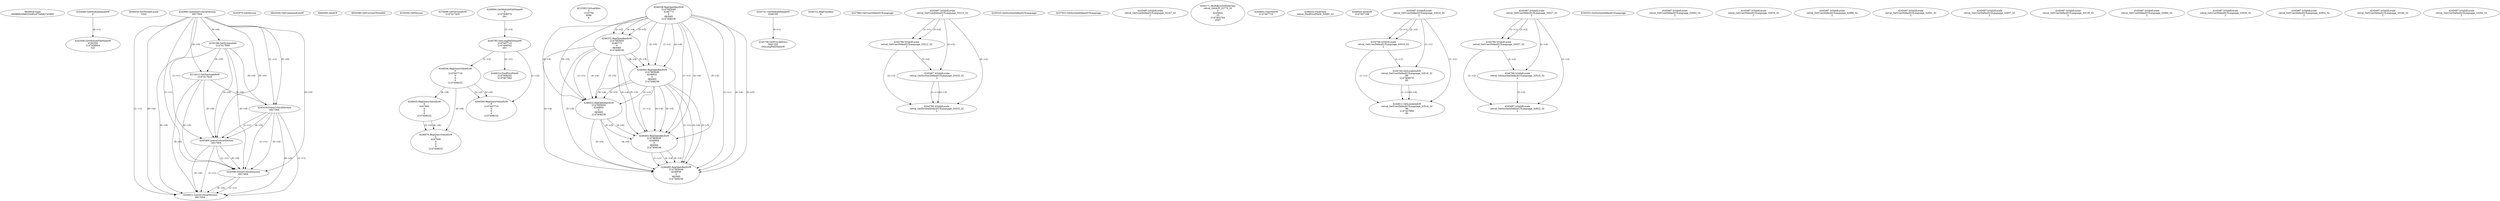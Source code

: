 // Global SCDG with merge call
digraph {
	0 [label="6850628.main
0008fdfc59d62544fccd754b827a3800"]
	1 [label="4254480.GetModuleHandleW
0"]
	2 [label="6844434.SetThreadLocale
1024"]
	3 [label="4243965.InitializeCriticalSection
6917004"]
	4 [label="4243979.GetVersion
"]
	5 [label="4250188.GetSystemInfo
2147417660"]
	3 -> 5 [label="(0-->0)"]
	6 [label="6844540.GetCommandLineW
"]
	7 [label="4214413.GetStartupInfoW
2147417624"]
	3 -> 7 [label="(0-->0)"]
	5 -> 7 [label="(0-->0)"]
	8 [label="6844560.GetACP
"]
	9 [label="6844580.GetCurrentThreadId
"]
	10 [label="4250204.GetVersion
"]
	11 [label="4276690.GetVersionExW
2147417420"]
	12 [label="4243306.GetModuleFileNameW
4194304
2147408904
522"]
	1 -> 12 [label="(0-->1)"]
	13 [label="4248064.GetModuleFileNameW
0
2147408370
261"]
	14 [label="4215383.VirtualAlloc
0
1310704
4096
4"]
	15 [label="4246338.RegOpenKeyExW
2147483649
4246772
0
983065
2147408236"]
	16 [label="4245741.GetModuleHandleW
4246160"]
	17 [label="4245758.GetProcAddress
9441320
GetLongPathNameW"]
	16 -> 17 [label="(0-->1)"]
	18 [label="4245785.GetLongPathNameW
2147407710
2147406542
261"]
	13 -> 18 [label="(3-->3)"]
	19 [label="4246556.RegQueryValueExW
0
2147407710
0
0
0
2147408232"]
	18 -> 19 [label="(1-->2)"]
	20 [label="4246635.RegQueryValueExW
0
4247000
0
0
0
2147408232"]
	19 -> 20 [label="(6-->6)"]
	21 [label="4246722.RegCloseKey
0"]
	22 [label="4247883.GetUserDefaultUILanguage
"]
	23 [label="4245418.EnterCriticalSection
6917004"]
	3 -> 23 [label="(1-->1)"]
	3 -> 23 [label="(0-->0)"]
	5 -> 23 [label="(0-->0)"]
	7 -> 23 [label="(0-->0)"]
	24 [label="4245469.LeaveCriticalSection
6917004"]
	3 -> 24 [label="(1-->1)"]
	23 -> 24 [label="(1-->1)"]
	3 -> 24 [label="(0-->0)"]
	5 -> 24 [label="(0-->0)"]
	7 -> 24 [label="(0-->0)"]
	23 -> 24 [label="(0-->0)"]
	25 [label="4245487.IsValidLocale
retval_GetUserDefaultUILanguage_33212_32
2"]
	26 [label="4244766.IsValidLocale
retval_GetUserDefaultUILanguage_33212_32
2"]
	25 -> 26 [label="(1-->1)"]
	25 -> 26 [label="(2-->2)"]
	27 [label="4245525.GetSystemDefaultUILanguage
"]
	28 [label="4245580.EnterCriticalSection
6917004"]
	3 -> 28 [label="(1-->1)"]
	23 -> 28 [label="(1-->1)"]
	24 -> 28 [label="(1-->1)"]
	3 -> 28 [label="(0-->0)"]
	5 -> 28 [label="(0-->0)"]
	7 -> 28 [label="(0-->0)"]
	23 -> 28 [label="(0-->0)"]
	24 -> 28 [label="(0-->0)"]
	29 [label="4245621.LeaveCriticalSection
6917004"]
	3 -> 29 [label="(1-->1)"]
	23 -> 29 [label="(1-->1)"]
	24 -> 29 [label="(1-->1)"]
	28 -> 29 [label="(1-->1)"]
	3 -> 29 [label="(0-->0)"]
	5 -> 29 [label="(0-->0)"]
	7 -> 29 [label="(0-->0)"]
	23 -> 29 [label="(0-->0)"]
	24 -> 29 [label="(0-->0)"]
	28 -> 29 [label="(0-->0)"]
	30 [label="4247923.GetSystemDefaultUILanguage
"]
	31 [label="4245487.IsValidLocale
retval_GetSystemDefaultUILanguage_33532_32
2"]
	25 -> 31 [label="(2-->2)"]
	26 -> 31 [label="(2-->2)"]
	32 [label="4244766.IsValidLocale
retval_GetSystemDefaultUILanguage_33532_32
2"]
	31 -> 32 [label="(1-->1)"]
	25 -> 32 [label="(2-->2)"]
	26 -> 32 [label="(2-->2)"]
	31 -> 32 [label="(2-->2)"]
	33 [label="4246372.RegOpenKeyExW
2147483650
4246772
0
983065
2147408236"]
	15 -> 33 [label="(2-->2)"]
	15 -> 33 [label="(4-->4)"]
	15 -> 33 [label="(5-->5)"]
	34 [label="4246402.RegOpenKeyExW
2147483649
4246832
0
983065
2147408236"]
	15 -> 34 [label="(1-->1)"]
	15 -> 34 [label="(4-->4)"]
	33 -> 34 [label="(4-->4)"]
	15 -> 34 [label="(5-->5)"]
	33 -> 34 [label="(5-->5)"]
	35 [label="4246432.RegOpenKeyExW
2147483650
4246832
0
983065
2147408236"]
	33 -> 35 [label="(1-->1)"]
	34 -> 35 [label="(2-->2)"]
	15 -> 35 [label="(4-->4)"]
	33 -> 35 [label="(4-->4)"]
	34 -> 35 [label="(4-->4)"]
	15 -> 35 [label="(5-->5)"]
	33 -> 35 [label="(5-->5)"]
	34 -> 35 [label="(5-->5)"]
	36 [label="4246676.RegQueryValueExW
0
4247000
0
0
0
2147408232"]
	20 -> 36 [label="(2-->2)"]
	19 -> 36 [label="(6-->6)"]
	20 -> 36 [label="(6-->6)"]
	37 [label="4245487.IsValidLocale
retval_GetUserDefaultUILanguage_33167_32
2"]
	38 [label="4250171.MultiByteToWideChar
retval_GetACP_32773_32
0
4243924
10
2147403704
2047"]
	39 [label="4245683.CharNextW
2147407716"]
	40 [label="4246014.FindFirstFileW
2147406542
2147407064"]
	18 -> 40 [label="(2-->1)"]
	41 [label="4246032.FindClose
retval_FindFirstFileW_32891_32"]
	42 [label="4246044.lstrlenW
2147407108"]
	43 [label="4245487.IsValidLocale
retval_GetUserDefaultUILanguage_33516_32
2"]
	44 [label="4244766.IsValidLocale
retval_GetUserDefaultUILanguage_33516_32
2"]
	43 -> 44 [label="(1-->1)"]
	43 -> 44 [label="(2-->2)"]
	45 [label="4244794.GetLocaleInfoW
retval_GetUserDefaultUILanguage_33516_32
89
2147408070
85"]
	43 -> 45 [label="(1-->1)"]
	44 -> 45 [label="(1-->1)"]
	46 [label="4244811.GetLocaleInfoW
retval_GetUserDefaultUILanguage_33516_32
90
2147407900
85"]
	43 -> 46 [label="(1-->1)"]
	44 -> 46 [label="(1-->1)"]
	45 -> 46 [label="(1-->1)"]
	45 -> 46 [label="(4-->4)"]
	47 [label="4246462.RegOpenKeyExW
2147483649
4246884
0
983065
2147408236"]
	15 -> 47 [label="(1-->1)"]
	34 -> 47 [label="(1-->1)"]
	15 -> 47 [label="(4-->4)"]
	33 -> 47 [label="(4-->4)"]
	34 -> 47 [label="(4-->4)"]
	35 -> 47 [label="(4-->4)"]
	15 -> 47 [label="(5-->5)"]
	33 -> 47 [label="(5-->5)"]
	34 -> 47 [label="(5-->5)"]
	35 -> 47 [label="(5-->5)"]
	48 [label="4246492.RegOpenKeyExW
2147483649
4246936
0
983065
2147408236"]
	15 -> 48 [label="(1-->1)"]
	34 -> 48 [label="(1-->1)"]
	47 -> 48 [label="(1-->1)"]
	15 -> 48 [label="(4-->4)"]
	33 -> 48 [label="(4-->4)"]
	34 -> 48 [label="(4-->4)"]
	35 -> 48 [label="(4-->4)"]
	47 -> 48 [label="(4-->4)"]
	15 -> 48 [label="(5-->5)"]
	33 -> 48 [label="(5-->5)"]
	34 -> 48 [label="(5-->5)"]
	35 -> 48 [label="(5-->5)"]
	47 -> 48 [label="(5-->5)"]
	49 [label="4245487.IsValidLocale
retval_GetUserDefaultUILanguage_33027_32
2"]
	50 [label="4244766.IsValidLocale
retval_GetUserDefaultUILanguage_33027_32
2"]
	49 -> 50 [label="(1-->1)"]
	49 -> 50 [label="(2-->2)"]
	51 [label="4245552.GetSystemDefaultUILanguage
"]
	52 [label="4244766.IsValidLocale
retval_GetSystemDefaultUILanguage_33525_32
2"]
	49 -> 52 [label="(2-->2)"]
	50 -> 52 [label="(2-->2)"]
	53 [label="4245487.IsValidLocale
retval_GetSystemDefaultUILanguage_33822_32
2"]
	49 -> 53 [label="(2-->2)"]
	50 -> 53 [label="(2-->2)"]
	52 -> 53 [label="(2-->2)"]
	54 [label="4245487.IsValidLocale
retval_GetUserDefaultUILanguage_32893_32
2"]
	55 [label="4245487.IsValidLocale
retval_GetUserDefaultUILanguage_32970_32
2"]
	56 [label="4245487.IsValidLocale
retval_GetUserDefaultUILanguage_32980_32
2"]
	57 [label="4245487.IsValidLocale
retval_GetUserDefaultUILanguage_32951_32
2"]
	58 [label="4245487.IsValidLocale
retval_GetUserDefaultUILanguage_32937_32
2"]
	59 [label="4245487.IsValidLocale
retval_GetUserDefaultUILanguage_33129_32
2"]
	60 [label="4246599.RegQueryValueExW
0
2147407710
0
0
0
2147408232"]
	18 -> 60 [label="(1-->2)"]
	19 -> 60 [label="(2-->2)"]
	19 -> 60 [label="(6-->6)"]
	61 [label="4245487.IsValidLocale
retval_GetUserDefaultUILanguage_32960_32
2"]
	62 [label="4245487.IsValidLocale
retval_GetUserDefaultUILanguage_33033_32
2"]
	63 [label="4245487.IsValidLocale
retval_GetUserDefaultUILanguage_32952_32
2"]
	64 [label="4245487.IsValidLocale
retval_GetUserDefaultUILanguage_33180_32
2"]
	65 [label="4245487.IsValidLocale
retval_GetUserDefaultUILanguage_33294_32
2"]
}

